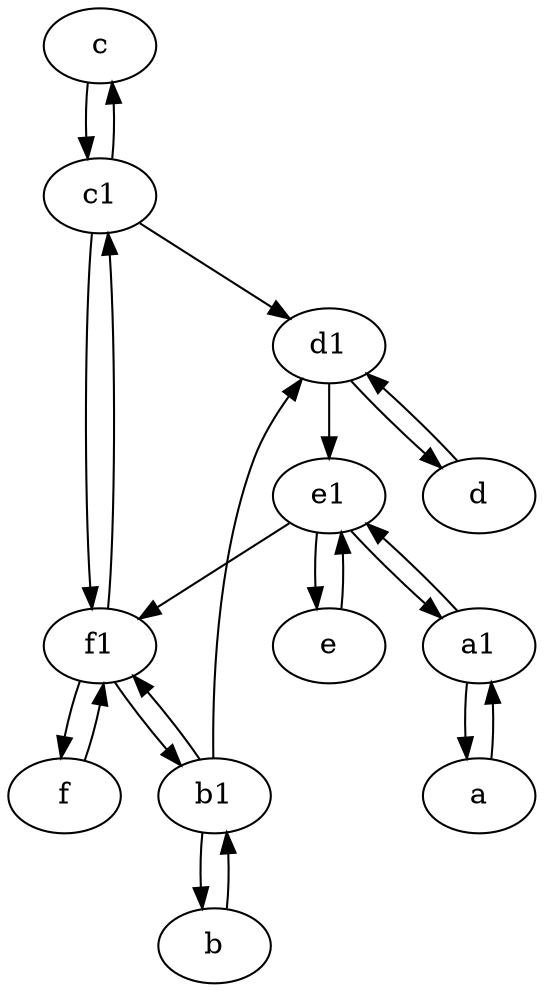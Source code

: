 digraph  {
	c [pos="20,10!"];
	b1 [pos="45,20!"];
	a [pos="40,10!"];
	f1;
	f [pos="15,45!"];
	e1 [pos="25,45!"];
	a1 [pos="40,15!"];
	c1 [pos="30,15!"];
	d1 [pos="25,30!"];
	b [pos="50,20!"];
	d [pos="20,30!"];
	e [pos="30,50!"];
	e1 -> e;
	e -> e1;
	a -> a1;
	c1 -> f1;
	f1 -> c1;
	c1 -> d1;
	f1 -> b1;
	d1 -> e1;
	d -> d1;
	c1 -> c;
	d1 -> d;
	c -> c1;
	e1 -> f1;
	a1 -> e1;
	e1 -> a1;
	b1 -> b;
	b1 -> d1;
	a1 -> a;
	f -> f1;
	b1 -> f1;
	f1 -> f;
	b -> b1;

	}
